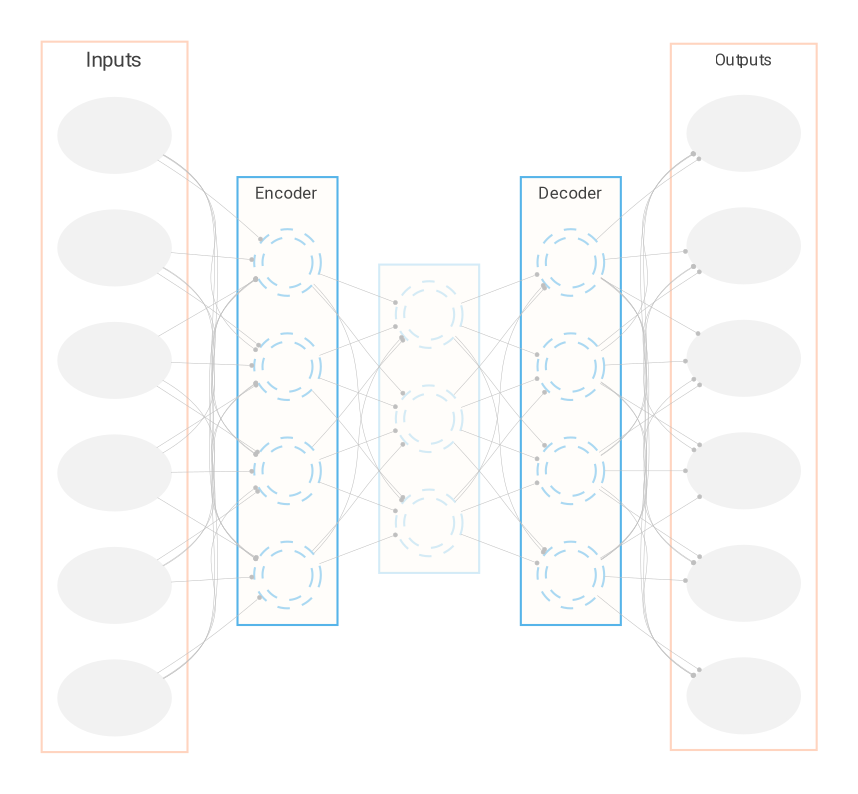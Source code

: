 digraph pca {
    // graphviz evidently cannot create a decent graph and allow the standard settings like bgcolor and name to work
    // you either create the look with rank=same or lose a lot of options without it.
    // so bizarre.
    rankdir=LR;
    fontcolor=gray25;
    node [shape=oval style=filled color=lightblue ordering=out fontname="Roboto Condensed" fontsize=8];
    edge [color=gray75 arrowhead=dot arrowsize=0.25 penwidth=0.25];

    subgraph cluster_observed {
        color= transparent;
        subgraph cluster_inputs {
            color= "#ff550040";
            label="Inputs";
            fontname="Roboto Condensed";
            fontsize = 10;
            node [color=gray95 ordering=out label = ""];
            x1; x2; x3; x4; x5; x6;
        }
    }


    subgraph cluster_hidden{
        color=transparent;
        subgraph cluster_encoder {
            color= "#56B4E9";
            bgcolor="#FFEFD51A"
            label="Encoder";
            fontname="Roboto Condensed";
            fontsize = 8;
            node [fixedsize=True fontsize =1 width=.33 color = "#56B4E980" shape=doublecircle style=dashed penwidth=1 label = ""];
            H1; H2; H3; H4;
        } 

        subgraph cluster_middle {
            fontname="Roboto Condensed";
            fontsize = 8;
            bgcolor="#FFEFD51A"
            color="#56B4E940";
            label="";
            node [fixedsize=True fontsize =20 width=.33 color = "#56B4E940" shape=doublecircle style=dashed penwidth=1 label = ""];
            H5; H6; H7;
        }

        subgraph cluster_decoder {
            color= "#56B4E9";
            bgcolor="#FFEFD51A"
            label="Decoder";
            fontname="Roboto Condensed";
            fontsize = 8;
            node [fixedsize=True fontsize =10 width=.33 color = "#56B4E980" shape=doublecircle style=dashed penwidth=1 label = ""];
            H8; H9; H10; H11;
        }
    }


    subgraph cluster_observed2 {
        color= transparent;
        subgraph cluster_outputs {
            fontname="Roboto Condensed";
            fontsize = 8;
            color= "#ff550040";
            label="Outputs";
            node [color=gray95 label = ""];
            y1; y2; y3; y4; y5; y6; 
        }
    }
    {x1 x2 x3 x4 x5 x6} -> H1;
    {x1 x2 x3 x4 x5 x6} -> H2;
    {x1 x2 x3 x4 x5 x6} -> H3;
    {x1 x2 x3 x4 x5 x6} -> H4;

    {H1 H2 H3 H4} -> H5;
    {H1 H2 H3 H4} -> H6;
    {H1 H2 H3 H4} -> H7;

    {H5 H6 H7} -> H8;
    {H5 H6 H7} -> H9;
    {H5 H6 H7} -> H10;
    {H5 H6 H7} -> H11;

    {H8 H9 H10 H11} -> y1;
    {H8 H9 H10 H11} -> y2;
    {H8 H9 H10 H11} -> y3;
    {H8 H9 H10 H11} -> y4;
    {H8 H9 H10 H11} -> y5;
    {H8 H9 H10 H11} -> y6;



    // x1 -> {H1 H2 H3 H4};
    // x2 -> {H1 H2 H3 H4};
    // x3 -> {H1 H2 H3 H4};
    // x4 -> {H1 H2 H3 H4};
    // x5 -> {H1 H2 H3 H4};
    // x6 -> {H1 H2 H3 H4};

    // {H1 H2 H3 H4} -> {H5 H6 H7};
    // {H5 H6 H7} -> {H8 H9 H10 H11};

    // {H8 H9 H10 H11} -> {y1 y2 y3 y4 y5 y6 };
}